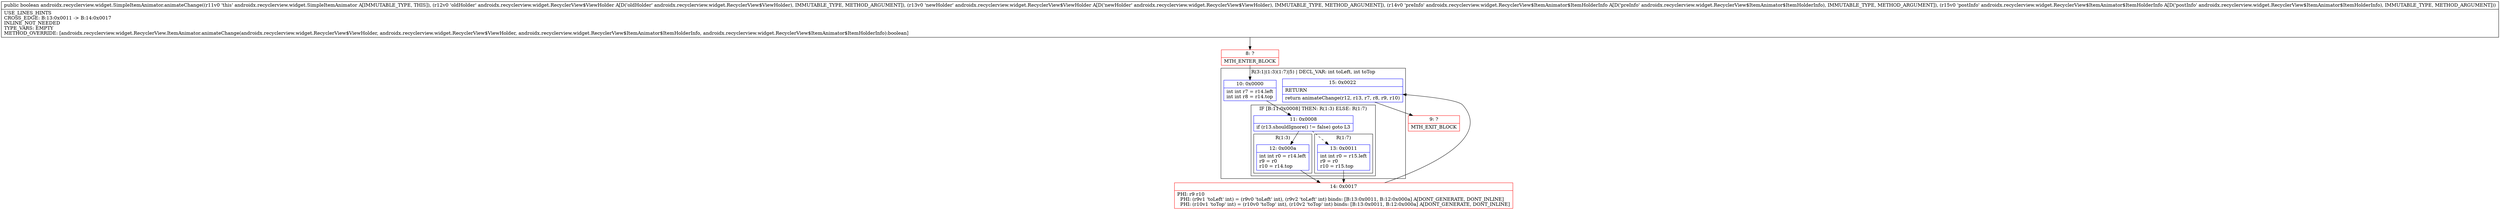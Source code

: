 digraph "CFG forandroidx.recyclerview.widget.SimpleItemAnimator.animateChange(Landroidx\/recyclerview\/widget\/RecyclerView$ViewHolder;Landroidx\/recyclerview\/widget\/RecyclerView$ViewHolder;Landroidx\/recyclerview\/widget\/RecyclerView$ItemAnimator$ItemHolderInfo;Landroidx\/recyclerview\/widget\/RecyclerView$ItemAnimator$ItemHolderInfo;)Z" {
subgraph cluster_Region_397552017 {
label = "R(3:1|(1:3)(1:7)|5) | DECL_VAR: int toLeft, int toTop\l";
node [shape=record,color=blue];
Node_10 [shape=record,label="{10\:\ 0x0000|int int r7 = r14.left\lint int r8 = r14.top\l}"];
subgraph cluster_IfRegion_679635694 {
label = "IF [B:11:0x0008] THEN: R(1:3) ELSE: R(1:7)";
node [shape=record,color=blue];
Node_11 [shape=record,label="{11\:\ 0x0008|if (r13.shouldIgnore() != false) goto L3\l}"];
subgraph cluster_Region_1243079979 {
label = "R(1:3)";
node [shape=record,color=blue];
Node_12 [shape=record,label="{12\:\ 0x000a|int int r0 = r14.left\lr9 = r0\lr10 = r14.top\l}"];
}
subgraph cluster_Region_2002651924 {
label = "R(1:7)";
node [shape=record,color=blue];
Node_13 [shape=record,label="{13\:\ 0x0011|int int r0 = r15.left\lr9 = r0\lr10 = r15.top\l}"];
}
}
Node_15 [shape=record,label="{15\:\ 0x0022|RETURN\l|return animateChange(r12, r13, r7, r8, r9, r10)\l}"];
}
Node_8 [shape=record,color=red,label="{8\:\ ?|MTH_ENTER_BLOCK\l}"];
Node_14 [shape=record,color=red,label="{14\:\ 0x0017|PHI: r9 r10 \l  PHI: (r9v1 'toLeft' int) = (r9v0 'toLeft' int), (r9v2 'toLeft' int) binds: [B:13:0x0011, B:12:0x000a] A[DONT_GENERATE, DONT_INLINE]\l  PHI: (r10v1 'toTop' int) = (r10v0 'toTop' int), (r10v2 'toTop' int) binds: [B:13:0x0011, B:12:0x000a] A[DONT_GENERATE, DONT_INLINE]\l}"];
Node_9 [shape=record,color=red,label="{9\:\ ?|MTH_EXIT_BLOCK\l}"];
MethodNode[shape=record,label="{public boolean androidx.recyclerview.widget.SimpleItemAnimator.animateChange((r11v0 'this' androidx.recyclerview.widget.SimpleItemAnimator A[IMMUTABLE_TYPE, THIS]), (r12v0 'oldHolder' androidx.recyclerview.widget.RecyclerView$ViewHolder A[D('oldHolder' androidx.recyclerview.widget.RecyclerView$ViewHolder), IMMUTABLE_TYPE, METHOD_ARGUMENT]), (r13v0 'newHolder' androidx.recyclerview.widget.RecyclerView$ViewHolder A[D('newHolder' androidx.recyclerview.widget.RecyclerView$ViewHolder), IMMUTABLE_TYPE, METHOD_ARGUMENT]), (r14v0 'preInfo' androidx.recyclerview.widget.RecyclerView$ItemAnimator$ItemHolderInfo A[D('preInfo' androidx.recyclerview.widget.RecyclerView$ItemAnimator$ItemHolderInfo), IMMUTABLE_TYPE, METHOD_ARGUMENT]), (r15v0 'postInfo' androidx.recyclerview.widget.RecyclerView$ItemAnimator$ItemHolderInfo A[D('postInfo' androidx.recyclerview.widget.RecyclerView$ItemAnimator$ItemHolderInfo), IMMUTABLE_TYPE, METHOD_ARGUMENT]))  | USE_LINES_HINTS\lCROSS_EDGE: B:13:0x0011 \-\> B:14:0x0017\lINLINE_NOT_NEEDED\lTYPE_VARS: EMPTY\lMETHOD_OVERRIDE: [androidx.recyclerview.widget.RecyclerView.ItemAnimator.animateChange(androidx.recyclerview.widget.RecyclerView$ViewHolder, androidx.recyclerview.widget.RecyclerView$ViewHolder, androidx.recyclerview.widget.RecyclerView$ItemAnimator$ItemHolderInfo, androidx.recyclerview.widget.RecyclerView$ItemAnimator$ItemHolderInfo):boolean]\l}"];
MethodNode -> Node_8;Node_10 -> Node_11;
Node_11 -> Node_12;
Node_11 -> Node_13[style=dashed];
Node_12 -> Node_14;
Node_13 -> Node_14;
Node_15 -> Node_9;
Node_8 -> Node_10;
Node_14 -> Node_15;
}

